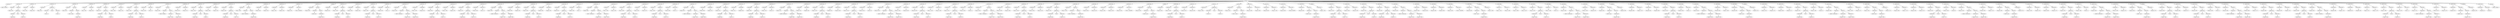 digraph {
	ordering = out;
	ExpConst58 -> "Value58: 0";
	StatExp9 -> ExpTemp282;
	ExpList30 -> ExpTemp281;
	ExpCall30 -> ExpName30;
	ExpCall30 -> ExpList30;
	ExpTemp280 -> "Temp280: T273";
	StatMove137 -> ExpTemp278;
	StatMove137 -> ExpTemp279;
	ExpTemp277 -> "Temp277: T270";
	ExpList29 -> ExpTemp276;
	ExpList29 -> ExpTemp277;
	ExpTemp276 -> "Temp276: T269";
	ExpCall29 -> ExpName29;
	ExpCall29 -> ExpList29;
	ExpName29 -> "Label30: Tree@Search";
	StatMove136 -> ExpTemp275;
	StatMove136 -> ExpCall29;
	ExpTemp282 -> "Temp282: T180";
	ExpConst57 -> "Value57: 12";
	ExpMem34 -> ExpBinary36;
	ExpConst56 -> "Value56: 20";
	StatMove134 -> ExpTemp272;
	StatMove134 -> ExpMem34;
	ExpTemp272 -> "Temp272: T269";
	ExpTemp270 -> "Temp270: T271";
	ExpTemp267 -> "Temp267: T178";
	ExpTemp266 -> "Temp266: T268";
	ExpCall28 -> ExpName28;
	ExpCall28 -> ExpList28;
	ExpName28 -> "Label29: Tree@Print";
	StatMove130 -> ExpTemp264;
	StatMove130 -> ExpCall28;
	ExpTemp264 -> "Temp264: T267";
	ExpMem33 -> ExpBinary35;
	ExpConst55 -> "Value55: 20";
	ExpBinary35 -> ExpTemp263;
	ExpBinary35 -> Plus33;
	ExpBinary35 -> ExpConst55;
	StatMove129 -> ExpTemp262;
	StatMove129 -> ExpMem33;
	ExpTemp262 -> "Temp262: T266";
	ExpTemp261 -> "Temp261: T178";
	StatMove132 -> ExpTemp268;
	StatMove132 -> ExpTemp269;
	StatMove128 -> ExpTemp260;
	StatMove128 -> ExpTemp261;
	StatMove127 -> ExpTemp258;
	StatMove127 -> ExpMem32;
	ExpTemp256 -> "Temp256: T265";
	ExpTemp255 -> "Temp255: T263";
	StatJump0 -> "Label32: epilogue";
	ExpTemp254 -> "Temp254: T262";
	ExpCall27 -> ExpName27;
	ExpCall27 -> ExpList27;
	StatMove125 -> ExpTemp253;
	StatMove125 -> ExpCall27;
	ExpTemp253 -> "Temp253: T264";
	ExpTemp252 -> "Temp252: T263";
	ExpMem31 -> ExpBinary33;
	ExpBinary33 -> ExpTemp251;
	ExpBinary33 -> Plus31;
	ExpBinary33 -> ExpConst52;
	ExpTemp251 -> "Temp251: $fp";
	ExpTemp250 -> "Temp250: T262";
	ExpConst51 -> "Value51: 8";
	ExpBinary32 -> ExpTemp247;
	ExpBinary32 -> Plus30;
	ExpBinary32 -> ExpConst51;
	ExpTemp247 -> "Temp247: $fp";
	ExpTemp246 -> "Temp246: T265";
	StatExp8 -> ExpTemp245;
	ExpList26 -> ExpTemp244;
	ExpName26 -> "Label27: print";
	StatMove120 -> ExpTemp243;
	StatMove120 -> ExpCall26;
	ExpTemp241 -> "Temp241: T260";
	ExpTemp240 -> "Temp240: T258";
	ExpList25 -> ExpTemp239;
	ExpList25 -> ExpTemp240;
	ExpCall25 -> ExpName25;
	ExpCall25 -> ExpList25;
	ExpName25 -> "Label26: Tree@Search";
	ExpList27 -> ExpTemp254;
	ExpList27 -> ExpTemp255;
	StatMove118 -> ExpTemp238;
	StatMove118 -> ExpCall25;
	ExpConst50 -> "Value50: 12";
	ExpMem29 -> ExpBinary31;
	ExpTemp234 -> "Temp234: T175";
	StatMove115 -> ExpTemp233;
	StatMove115 -> ExpTemp234;
	ExpTemp232 -> "Temp232: T176";
	StatMove114 -> ExpTemp231;
	StatMove114 -> ExpTemp232;
	ExpTemp231 -> "Temp231: T261";
	ExpList24 -> ExpTemp229;
	ExpCall24 -> ExpName24;
	ExpCall24 -> ExpList24;
	StatMove113 -> ExpTemp228;
	StatMove113 -> ExpCall24;
	ExpTemp228 -> "Temp228: T256";
	StatMove112 -> ExpTemp226;
	StatMove112 -> ExpTemp227;
	ExpTemp225 -> "Temp225: T253";
	ExpTemp224 -> "Temp224: T252";
	StatMove138 -> ExpTemp280;
	StatMove138 -> ExpCall30;
	ExpTemp223 -> "Temp223: T254";
	ExpConst48 -> "Value48: 50";
	StatMove110 -> ExpTemp222;
	StatMove110 -> ExpConst48;
	ExpTemp222 -> "Temp222: T253";
	ExpConst47 -> "Value47: 20";
	ExpTemp273 -> "Temp273: $fp";
	StatMove131 -> ExpTemp266;
	StatMove131 -> ExpTemp267;
	ExpTemp220 -> "Temp220: T252";
	ExpTemp219 -> "Temp219: T173";
	ExpTemp227 -> "Temp227: T173";
	ExpTemp218 -> "Temp218: T254";
	ExpTemp217 -> "Temp217: T174";
	StatExp6 -> ExpTemp215;
	ExpTemp215 -> "Temp215: T172";
	ExpName22 -> "Label23: print";
	StatMove106 -> ExpTemp213;
	StatMove106 -> ExpCall22;
	ExpTemp212 -> "Temp212: T171";
	ExpList21 -> ExpTemp209;
	ExpList21 -> ExpTemp210;
	ExpCall21 -> ExpName21;
	ExpCall21 -> ExpList21;
	StatMove104 -> ExpTemp208;
	StatMove104 -> ExpCall21;
	ExpTemp208 -> "Temp208: T249";
	StatMove103 -> ExpTemp207;
	StatMove103 -> ExpConst46;
	ExpTemp213 -> "Temp213: T251";
	ExpTemp207 -> "Temp207: T248";
	ExpMem27 -> ExpBinary29;
	ExpConst45 -> "Value45: 20";
	ExpTemp206 -> "Temp206: $fp";
	ExpTemp202 -> "Temp202: T172";
	ExpMem32 -> ExpBinary34;
	StatExp5 -> ExpTemp200;
	ExpTemp200 -> "Temp200: T170";
	ExpList20 -> ExpTemp199;
	ExpTemp199 -> "Temp199: T245";
	ExpCall20 -> ExpName20;
	ExpCall20 -> ExpList20;
	ExpName20 -> "Label21: print";
	StatMove99 -> ExpTemp198;
	StatMove99 -> ExpCall20;
	ExpTemp198 -> "Temp198: T246";
	ExpTemp197 -> "Temp197: T169";
	ExpList19 -> ExpTemp194;
	ExpList19 -> ExpTemp195;
	ExpTemp194 -> "Temp194: T242";
	ExpCall19 -> ExpName19;
	ExpCall19 -> ExpList19;
	ExpTemp193 -> "Temp193: T244";
	ExpConst44 -> "Value44: 12";
	StatMove96 -> ExpTemp192;
	StatMove96 -> ExpConst44;
	ExpTemp192 -> "Temp192: T243";
	ExpMem26 -> ExpBinary28;
	ExpConst43 -> "Value43: 20";
	StatExp7 -> ExpTemp230;
	ExpTemp189 -> "Temp189: T169";
	StatMove94 -> ExpTemp188;
	StatMove94 -> ExpTemp189;
	ExpTemp187 -> "Temp187: T170";
	StatMove93 -> ExpTemp186;
	StatMove93 -> ExpTemp187;
	StatMove119 -> ExpTemp241;
	StatMove119 -> ExpTemp242;
	ExpConst46 -> "Value46: 16";
	ExpTemp186 -> "Temp186: T246";
	StatExp4 -> ExpTemp185;
	ExpList18 -> ExpTemp184;
	ExpTemp184 -> "Temp184: T240";
	StatMove92 -> ExpTemp183;
	StatMove92 -> ExpCall18;
	ExpTemp237 -> "Temp237: T258";
	ExpTemp182 -> "Temp182: T167";
	ExpTemp181 -> "Temp181: T240";
	ExpTemp180 -> "Temp180: T238";
	ExpList17 -> ExpTemp179;
	ExpList17 -> ExpTemp180;
	ExpMem28 -> ExpBinary30;
	ExpTemp179 -> "Temp179: T237";
	ExpCall17 -> ExpName17;
	ExpCall17 -> ExpList17;
	StatMove89 -> ExpTemp177;
	StatMove89 -> ExpConst42;
	ExpTemp177 -> "Temp177: T238";
	ExpConst41 -> "Value41: 20";
	ExpBinary27 -> ExpTemp176;
	ExpBinary27 -> Plus25;
	ExpBinary27 -> ExpConst41;
	ExpTemp176 -> "Temp176: $fp";
	ExpTemp174 -> "Temp174: T167";
	ExpTemp173 -> "Temp173: T239";
	ExpTemp279 -> "Temp279: T179";
	ExpTemp235 -> "Temp235: T257";
	ExpTemp172 -> "Temp172: T168";
	ExpTemp243 -> "Temp243: T261";
	StatMove86 -> ExpTemp171;
	StatMove86 -> ExpTemp172;
	StatMove67 -> ExpTemp133;
	StatMove67 -> ExpConst32;
	ExpCall22 -> ExpName22;
	ExpCall22 -> ExpList22;
	ExpConst20 -> "Value20: 12";
	StatMove39 -> ExpTemp77;
	StatMove39 -> ExpMem12;
	ExpName18 -> "Label19: print";
	ExpTemp41 -> "Temp41: T193";
	ExpTemp93 -> "Temp93: T209";
	ExpBinary0 -> ExpTemp1;
	ExpBinary0 -> Plus0;
	ExpBinary0 -> ExpConst0;
	ExpTemp249 -> "Temp249: T177";
	StatMove87 -> ExpTemp173;
	StatMove87 -> ExpTemp174;
	StatMove41 -> ExpTemp80;
	StatMove41 -> ExpCall7;
	ExpTemp105 -> "Temp105: T213";
	ExpTemp71 -> "Temp71: T204";
	ExpTemp70 -> "Temp70: T202";
	ExpTemp157 -> "Temp157: $fp";
	StatMove97 -> ExpTemp193;
	StatMove97 -> ExpCall19;
	ExpTemp38 -> "Temp38: $fp";
	ExpTemp69 -> "Temp69: T201";
	ExpConst17 -> "Value17: 4";
	StatMove51 -> ExpTemp101;
	StatMove51 -> ExpMem16;
	ExpTemp129 -> "Temp129: T223";
	ExpTemp66 -> "Temp66: $fp";
	StatMove33 -> ExpTemp65;
	StatMove33 -> ExpMem10;
	ExpTemp64 -> "Temp64: T156";
	StatMove22 -> ExpTemp43;
	StatMove22 -> ExpConst11;
	ExpTemp63 -> "Temp63: T203";
	ExpConst15 -> "Value15: 8";
	ExpTemp61 -> "Temp61: T204";
	ExpBinary36 -> ExpTemp273;
	ExpBinary36 -> Plus34;
	ExpBinary36 -> ExpConst56;
	ExpTemp269 -> "Temp269: T180";
	ExpTemp0 -> "Temp0: T183";
	StatMove19 -> ExpTemp37;
	StatMove19 -> ExpMem5;
	ExpBinary10 -> ExpTemp62;
	ExpBinary10 -> Plus9;
	ExpBinary10 -> ExpConst15;
	StatMove30 -> ExpTemp59;
	StatMove30 -> ExpTemp60;
	StatMove111 -> ExpTemp223;
	StatMove111 -> ExpCall23;
	ExpList5 -> ExpTemp57;
	ExpList5 -> ExpTemp58;
	ExpTemp24 -> "Temp24: T152";
	StatMove121 -> ExpTemp246;
	StatMove121 -> ExpMem30;
	ExpCall5 -> ExpName5;
	ExpCall5 -> ExpList5;
	ExpTemp107 -> "Temp107: T216";
	ExpConst18 -> "Value18: 8";
	ExpConst26 -> "Value26: 28";
	ExpBinary12 -> ExpTemp74;
	ExpBinary12 -> Plus11;
	ExpBinary12 -> ExpConst18;
	ExpTemp135 -> "Temp135: T224";
	ExpName5 -> "Label6: Tree@Insert";
	StatMove135 -> ExpTemp274;
	StatMove135 -> ExpConst57;
	ExpTemp67 -> "Temp67: T202";
	ExpTemp233 -> "Temp233: T259";
	ExpTemp40 -> "Temp40: T154";
	ExpBinary3 -> ExpTemp14;
	ExpBinary3 -> Plus2;
	ExpBinary3 -> ExpConst4;
	ExpName21 -> "Label22: Tree@Search";
	StatMove85 -> ExpTemp168;
	StatMove85 -> ExpCall16;
	ExpTemp56 -> "Temp56: T199";
	ExpBinary31 -> ExpTemp236;
	ExpBinary31 -> Plus29;
	ExpBinary31 -> ExpConst49;
	ExpConst9 -> "Value9: 8";
	ExpTemp258 -> "Temp258: T268";
	StatMove101 -> ExpTemp203;
	StatMove101 -> ExpTemp204;
	ExpCall18 -> ExpName18;
	ExpCall18 -> ExpList18;
	ExpTemp120 -> "Temp120: T160";
	StatMove40 -> ExpTemp79;
	StatMove40 -> ExpConst20;
	ExpTemp55 -> "Temp55: T198";
	ExpTemp239 -> "Temp239: T257";
	ExpList9 -> ExpTemp105;
	ExpList9 -> ExpTemp106;
	ExpConst54 -> "Value54: 8";
	ExpBinary21 -> ExpTemp126;
	ExpBinary21 -> Plus20;
	ExpBinary21 -> ExpConst31;
	ExpMem8 -> ExpBinary9;
	ExpMem7 -> ExpBinary8;
	ExpConst16 -> "Value16: 20";
	ExpTemp274 -> "Temp274: T270";
	ExpMem6 -> ExpBinary7;
	ExpTemp260 -> "Temp260: T267";
	ExpConst12 -> "Value12: 8";
	ExpBinary8 -> ExpTemp50;
	ExpBinary8 -> Plus7;
	ExpBinary8 -> ExpConst12;
	ExpConst5 -> "Value5: 16";
	StatMove35 -> ExpTemp68;
	StatMove35 -> ExpCall6;
	ExpTemp201 -> "Temp201: T251";
	ExpBinary26 -> ExpTemp159;
	ExpBinary26 -> Plus24;
	ExpBinary26 -> ExpConst39;
	ExpTemp191 -> "Temp191: $fp";
	ExpTemp185 -> "Temp185: T168";
	ExpTemp50 -> "Temp50: $fp";
	StatMove100 -> ExpTemp201;
	StatMove100 -> ExpTemp202;
	ExpTemp60 -> "Temp60: T155";
	ExpName4 -> "Label5: Tree@Insert";
	ExpCall14 -> ExpName14;
	ExpCall14 -> ExpList14;
	ExpName7 -> "Label8: Tree@Insert";
	ExpTemp44 -> "Temp44: T195";
	StatMove11 -> ExpTemp21;
	StatMove11 -> ExpMem3;
	ExpTemp238 -> "Temp238: T259";
	ExpTemp72 -> "Temp72: T156";
	StatMove15 -> ExpTemp29;
	StatMove15 -> ExpTemp30;
	ExpBinary9 -> ExpTemp54;
	ExpBinary9 -> Plus8;
	ExpBinary9 -> ExpConst13;
	ExpList23 -> ExpTemp224;
	ExpList23 -> ExpTemp225;
	ExpBinary24 -> ExpTemp153;
	ExpBinary24 -> Plus22;
	ExpBinary24 -> ExpConst37;
	ExpTemp214 -> "Temp214: T250";
	ExpBinary7 -> ExpTemp42;
	ExpBinary7 -> Plus6;
	ExpBinary7 -> ExpConst10;
	ExpTemp188 -> "Temp188: T244";
	ExpBinary5 -> ExpTemp26;
	ExpBinary5 -> Plus4;
	ExpBinary5 -> ExpConst7;
	ExpTemp230 -> "Temp230: T174";
	StatMove25 -> ExpTemp49;
	StatMove25 -> ExpMem7;
	ExpTemp31 -> "Temp31: T192";
	ExpTemp42 -> "Temp42: $fp";
	StatMove21 -> ExpTemp41;
	StatMove21 -> ExpMem6;
	StatMove36 -> ExpTemp71;
	StatMove36 -> ExpTemp72;
	StatMove20 -> ExpTemp39;
	StatMove20 -> ExpTemp40;
	ExpMem5 -> ExpBinary6;
	ExpMem22 -> ExpBinary24;
	ExpName1 -> "Label2: Tree@Init";
	StatMove8 -> ExpTemp15;
	StatMove8 -> ExpConst5;
	ExpTemp28 -> "Temp28: T188";
	ExpBinary20 -> ExpTemp122;
	ExpBinary20 -> Plus19;
	ExpBinary20 -> ExpConst30;
	ExpMem30 -> ExpBinary32;
	ExpTemp153 -> "Temp153: $fp";
	ExpConst4 -> "Value4: 20";
	StatMove55 -> ExpTemp109;
	StatMove55 -> ExpMem17;
	ExpTemp16 -> "Temp16: T186";
	ExpTemp106 -> "Temp106: T214";
	StatMove24 -> ExpTemp47;
	StatMove24 -> ExpTemp48;
	ExpTemp183 -> "Temp183: T241";
	StatMove48 -> ExpTemp95;
	StatMove48 -> ExpTemp96;
	ExpTemp77 -> "Temp77: T205";
	ExpTemp139 -> "Temp139: T227";
	ExpTemp112 -> "Temp112: T160";
	ExpConst49 -> "Value49: 20";
	ExpTemp13 -> "Temp13: T184";
	ExpBinary14 -> ExpTemp86;
	ExpBinary14 -> Plus13;
	ExpBinary14 -> ExpConst21;
	ExpTemp79 -> "Temp79: T206";
	ExpTemp86 -> "Temp86: $fp";
	ExpTemp190 -> "Temp190: T242";
	ExpTemp73 -> "Temp73: T208";
	ExpCall26 -> ExpName26;
	ExpCall26 -> ExpList26;
	ExpTemp94 -> "Temp94: T210";
	ExpTemp259 -> "Temp259: $fp";
	ExpTemp3 -> "Temp3: T150";
	ExpBinary18 -> ExpTemp110;
	ExpBinary18 -> Plus17;
	ExpBinary18 -> ExpConst27;
	StatMove26 -> ExpTemp51;
	StatMove26 -> ExpTemp52;
	ExpTemp48 -> "Temp48: T154";
	StatMove9 -> ExpTemp16;
	StatMove9 -> ExpCall1;
	ExpCall13 -> ExpName13;
	ExpCall13 -> ExpList13;
	ExpConst42 -> "Value42: 24";
	ExpMem1 -> ExpBinary2;
	ExpConst53 -> "Value53: 12";
	StatMove108 -> ExpTemp218;
	StatMove108 -> ExpTemp219;
	ExpTemp97 -> "Temp97: T216";
	ExpTemp58 -> "Temp58: T198";
	ExpTemp34 -> "Temp34: T192";
	ExpTemp283 -> "Temp283: $rv";
	ExpConst14 -> "Value14: 24";
	ExpConst3 -> "Value3: 8";
	ExpTemp17 -> "Temp17: T184";
	ExpTemp30 -> "Temp30: T152";
	ExpMem16 -> ExpBinary17;
	ExpTemp8 -> "Temp8: T150";
	ExpTemp18 -> "Temp18: T185";
	ExpTemp109 -> "Temp109: T220";
	ExpConst28 -> "Value28: 20";
	ExpList6 -> ExpTemp69;
	ExpList6 -> ExpTemp70;
	StatMove4 -> ExpTemp7;
	StatMove4 -> ExpTemp8;
	ExpConst1 -> "Value1: 6";
	ExpList7 -> ExpTemp81;
	ExpList7 -> ExpTemp82;
	StatMove7 -> ExpTemp13;
	StatMove7 -> ExpMem2;
	ExpTemp43 -> "Temp43: T194";
	ExpTemp7 -> "Temp7: T183";
	ExpMem0 -> ExpBinary0;
	ExpTemp36 -> "Temp36: T153";
	StatMove31 -> ExpTemp61;
	StatMove31 -> ExpMem9;
	ExpTemp145 -> "Temp145: T163";
	ExpTemp32 -> "Temp32: T153";
	ExpConst10 -> "Value10: 20";
	ExpBinary1 -> ExpConst1;
	ExpBinary1 -> Times0;
	ExpBinary1 -> ExpConst2;
	ExpCall3 -> ExpName3;
	ExpCall3 -> ExpList3;
	ExpCall6 -> ExpName6;
	ExpCall6 -> ExpList6;
	ExpMem10 -> ExpBinary11;
	ExpTemp149 -> "Temp149: T230";
	ExpTemp10 -> "Temp10: $fp";
	ExpTemp2 -> "Temp2: T182";
	StatExp0 -> ExpTemp36;
	StatMove50 -> ExpTemp99;
	StatMove50 -> ExpTemp100;
	ExpBinary13 -> ExpTemp78;
	ExpBinary13 -> Plus12;
	ExpBinary13 -> ExpConst19;
	ExpTemp229 -> "Temp229: T255";
	ExpTemp211 -> "Temp211: T250";
	ExpTemp203 -> "Temp203: T249";
	ExpTemp178 -> "Temp178: T239";
	StatMove2 -> ExpTemp4;
	StatMove2 -> ExpBinary1;
	ExpName8 -> "Label9: Tree@Insert";
	StatLabel0 -> "Label0: TV@Start";
	ExpBinary30 -> ExpTemp221;
	ExpBinary30 -> Plus28;
	ExpBinary30 -> ExpConst47;
	ExpTemp74 -> "Temp74: $fp";
	StatMove45 -> ExpTemp89;
	StatMove45 -> ExpMem14;
	ExpConst24 -> "Value24: 8";
	ExpTemp19 -> "Temp19: T187";
	ExpTemp204 -> "Temp204: T171";
	ExpConst0 -> "Value0: 20";
	ExpTemp265 -> "Temp265: T266";
	StatMove123 -> ExpTemp250;
	StatMove123 -> ExpMem31;
	ExpName19 -> "Label20: Tree@Search";
	ExpTemp80 -> "Temp80: T207";
	StatMove54 -> ExpTemp107;
	StatMove54 -> ExpTemp108;
	ExpConst11 -> "Value11: 8";
	StatList0 -> StatLabel0;
	StatList0 -> StatMove0;
	StatList0 -> StatMove1;
	StatList0 -> StatMove2;
	StatList0 -> StatMove3;
	StatList0 -> StatMove4;
	StatList0 -> StatMove5;
	StatList0 -> StatMove6;
	StatList0 -> StatMove7;
	StatList0 -> StatMove8;
	StatList0 -> StatMove9;
	StatList0 -> StatMove10;
	StatList0 -> StatMove11;
	StatList0 -> StatMove12;
	StatList0 -> StatMove13;
	StatList0 -> StatMove14;
	StatList0 -> StatMove15;
	StatList0 -> StatMove16;
	StatList0 -> StatMove17;
	StatList0 -> StatMove18;
	StatList0 -> StatExp0;
	StatList0 -> StatMove19;
	StatList0 -> StatMove20;
	StatList0 -> StatMove21;
	StatList0 -> StatMove22;
	StatList0 -> StatMove23;
	StatList0 -> StatMove24;
	StatList0 -> StatMove25;
	StatList0 -> StatMove26;
	StatList0 -> StatMove27;
	StatList0 -> StatMove28;
	StatList0 -> StatMove29;
	StatList0 -> StatMove30;
	StatList0 -> StatMove31;
	StatList0 -> StatMove32;
	StatList0 -> StatMove33;
	StatList0 -> StatMove34;
	StatList0 -> StatMove35;
	StatList0 -> StatMove36;
	StatList0 -> StatMove37;
	StatList0 -> StatMove38;
	StatList0 -> StatMove39;
	StatList0 -> StatMove40;
	StatList0 -> StatMove41;
	StatList0 -> StatMove42;
	StatList0 -> StatMove43;
	StatList0 -> StatMove44;
	StatList0 -> StatMove45;
	StatList0 -> StatMove46;
	StatList0 -> StatMove47;
	StatList0 -> StatMove48;
	StatList0 -> StatMove49;
	StatList0 -> StatMove50;
	StatList0 -> StatMove51;
	StatList0 -> StatMove52;
	StatList0 -> StatMove53;
	StatList0 -> StatMove54;
	StatList0 -> StatMove55;
	StatList0 -> StatMove56;
	StatList0 -> StatMove57;
	StatList0 -> StatMove58;
	StatList0 -> StatMove59;
	StatList0 -> StatMove60;
	StatList0 -> StatMove61;
	StatList0 -> StatMove62;
	StatList0 -> StatMove63;
	StatList0 -> StatMove64;
	StatList0 -> StatMove65;
	StatList0 -> StatMove66;
	StatList0 -> StatMove67;
	StatList0 -> StatMove68;
	StatList0 -> StatExp1;
	StatList0 -> StatMove69;
	StatList0 -> StatMove70;
	StatList0 -> StatMove71;
	StatList0 -> StatMove72;
	StatList0 -> StatMove73;
	StatList0 -> StatMove74;
	StatList0 -> StatMove75;
	StatList0 -> StatMove76;
	StatList0 -> StatExp2;
	StatList0 -> StatMove77;
	StatList0 -> StatMove78;
	StatList0 -> StatMove79;
	StatList0 -> StatMove80;
	StatList0 -> StatMove81;
	StatList0 -> StatMove82;
	StatList0 -> StatMove83;
	StatList0 -> StatMove84;
	StatList0 -> StatMove85;
	StatList0 -> StatExp3;
	StatList0 -> StatMove86;
	StatList0 -> StatMove87;
	StatList0 -> StatMove88;
	StatList0 -> StatMove89;
	StatList0 -> StatMove90;
	StatList0 -> StatMove91;
	StatList0 -> StatMove92;
	StatList0 -> StatExp4;
	StatList0 -> StatMove93;
	StatList0 -> StatMove94;
	StatList0 -> StatMove95;
	StatList0 -> StatMove96;
	StatList0 -> StatMove97;
	StatList0 -> StatMove98;
	StatList0 -> StatMove99;
	StatList0 -> StatExp5;
	StatList0 -> StatMove100;
	StatList0 -> StatMove101;
	StatList0 -> StatMove102;
	StatList0 -> StatMove103;
	StatList0 -> StatMove104;
	StatList0 -> StatMove105;
	StatList0 -> StatMove106;
	StatList0 -> StatExp6;
	StatList0 -> StatMove107;
	StatList0 -> StatMove108;
	StatList0 -> StatMove109;
	StatList0 -> StatMove110;
	StatList0 -> StatMove111;
	StatList0 -> StatMove112;
	StatList0 -> StatMove113;
	StatList0 -> StatExp7;
	StatList0 -> StatMove114;
	StatList0 -> StatMove115;
	StatList0 -> StatMove116;
	StatList0 -> StatMove117;
	StatList0 -> StatMove118;
	StatList0 -> StatMove119;
	StatList0 -> StatMove120;
	StatList0 -> StatExp8;
	StatList0 -> StatMove121;
	StatList0 -> StatMove122;
	StatList0 -> StatMove123;
	StatList0 -> StatMove124;
	StatList0 -> StatMove125;
	StatList0 -> StatMove126;
	StatList0 -> StatMove127;
	StatList0 -> StatMove128;
	StatList0 -> StatMove129;
	StatList0 -> StatMove130;
	StatList0 -> StatMove131;
	StatList0 -> StatMove132;
	StatList0 -> StatMove133;
	StatList0 -> StatMove134;
	StatList0 -> StatMove135;
	StatList0 -> StatMove136;
	StatList0 -> StatMove137;
	StatList0 -> StatMove138;
	StatList0 -> StatExp9;
	StatList0 -> StatMove139;
	StatList0 -> StatJump0;
	ExpBinary23 -> ExpConst34;
	ExpBinary23 -> Times1;
	ExpBinary23 -> ExpConst35;
	StatMove23 -> ExpTemp44;
	StatMove23 -> ExpCall4;
	ExpTemp275 -> "Temp275: T271";
	ExpTemp35 -> "Temp35: T191";
	ExpName13 -> "Label14: malloc";
	ExpTemp221 -> "Temp221: $fp";
	ExpTemp165 -> "Temp165: T236";
	ExpList22 -> ExpTemp214;
	ExpTemp12 -> "Temp12: T151";
	ExpTemp33 -> "Temp33: T191";
	ExpTemp100 -> "Temp100: T159";
	ExpBinary22 -> ExpTemp138;
	ExpBinary22 -> Plus21;
	ExpBinary22 -> ExpConst33;
	ExpMem2 -> ExpBinary3;
	ExpTemp4 -> "Temp4: T181";
	ExpCall0 -> ExpName0;
	ExpCall0 -> ExpList0;
	ExpCall7 -> ExpName7;
	ExpCall7 -> ExpList7;
	ExpMem11 -> ExpBinary12;
	StatMove14 -> ExpTemp27;
	StatMove14 -> ExpCall2;
	StatMove0 -> ExpTemp0;
	StatMove0 -> ExpMem0;
	ExpConst19 -> "Value19: 20";
	ExpTemp168 -> "Temp168: T236";
	ExpTemp6 -> "Temp6: T181";
	ExpTemp75 -> "Temp75: T207";
	ExpTemp226 -> "Temp226: T255";
	ExpList8 -> ExpTemp93;
	ExpList8 -> ExpTemp94;
	ExpTemp14 -> "Temp14: $fp";
	ExpTemp76 -> "Temp76: T157";
	ExpTemp99 -> "Temp99: T215";
	StatMove12 -> ExpTemp23;
	StatMove12 -> ExpTemp24;
	ExpTemp15 -> "Temp15: T185";
	StatMove62 -> ExpTemp123;
	StatMove62 -> ExpTemp124;
	ExpTemp11 -> "Temp11: T186";
	ExpTemp195 -> "Temp195: T243";
	ExpConst2 -> "Value2: 4";
	ExpCall2 -> ExpName2;
	ExpCall2 -> ExpList2;
	ExpBinary2 -> ExpTemp10;
	ExpBinary2 -> Plus1;
	ExpBinary2 -> ExpConst3;
	StatMove3 -> ExpTemp5;
	StatMove3 -> ExpCall0;
	ExpTemp248 -> "Temp248: T264";
	ExpTemp62 -> "Temp62: $fp";
	ExpList0 -> ExpTemp6;
	ExpMem19 -> ExpBinary20;
	StatMove109 -> ExpTemp220;
	StatMove109 -> ExpMem28;
	StatMove65 -> ExpTemp129;
	StatMove65 -> ExpTemp130;
	StatMove76 -> ExpTemp149;
	StatMove76 -> ExpCall14;
	ExpTemp21 -> "Temp21: T190";
	ExpConst7 -> "Value7: 20";
	StatMove90 -> ExpTemp178;
	StatMove90 -> ExpCall17;
	ExpMem4 -> ExpBinary5;
	StatMove71 -> ExpTemp141;
	StatMove71 -> ExpBinary23;
	ExpConst8 -> "Value8: 100000000";
	ExpTemp196 -> "Temp196: T245";
	StatExp3 -> ExpTemp170;
	ExpTemp81 -> "Temp81: T205";
	ExpTemp20 -> "Temp20: T151";
	ExpTemp25 -> "Temp25: T188";
	StatMove13 -> ExpTemp25;
	StatMove13 -> ExpMem4;
	ExpTemp26 -> "Temp26: $fp";
	StatMove37 -> ExpTemp73;
	StatMove37 -> ExpMem11;
	ExpTemp121 -> "Temp121: T223";
	StatMove18 -> ExpTemp34;
	StatMove18 -> ExpCall3;
	ExpList16 -> ExpTemp169;
	StatMove27 -> ExpTemp53;
	StatMove27 -> ExpMem8;
	ExpBinary28 -> ExpTemp191;
	ExpBinary28 -> Plus26;
	ExpBinary28 -> ExpConst43;
	StatMove5 -> ExpTemp9;
	StatMove5 -> ExpMem1;
	StatMove117 -> ExpTemp237;
	StatMove117 -> ExpConst50;
	ExpTemp125 -> "Temp125: T221";
	ExpTemp47 -> "Temp47: T196";
	ExpList4 -> ExpTemp45;
	ExpList4 -> ExpTemp46;
	ExpTemp27 -> "Temp27: T189";
	ExpTemp89 -> "Temp89: T209";
	ExpTemp268 -> "Temp268: T273";
	ExpList28 -> ExpTemp265;
	ExpTemp257 -> "Temp257: T177";
	ExpName2 -> "Label3: Tree@Print";
	ExpList2 -> ExpTemp28;
	StatMove83 -> ExpTemp165;
	StatMove83 -> ExpTemp166;
	ExpTemp29 -> "Temp29: T190";
	StatMove88 -> ExpTemp175;
	StatMove88 -> ExpMem25;
	ExpMem12 -> ExpBinary13;
	ExpTemp49 -> "Temp49: T200";
	ExpTemp22 -> "Temp22: $fp";
	ExpConst21 -> "Value21: 8";
	StatMove17 -> ExpTemp33;
	StatMove17 -> ExpConst8;
	ExpTemp78 -> "Temp78: $fp";
	StatMove28 -> ExpTemp55;
	StatMove28 -> ExpConst14;
	ExpName12 -> "Label13: print";
	ExpConst33 -> "Value33: 12";
	ExpTemp65 -> "Temp65: T201";
	ExpCall12 -> ExpName12;
	ExpCall12 -> ExpList12;
	StatMove29 -> ExpTemp56;
	StatMove29 -> ExpCall5;
	ExpName14 -> "Label15: print";
	ExpTemp164 -> "Temp164: T165";
	ExpTemp9 -> "Temp9: T187";
	ExpBinary11 -> ExpTemp66;
	ExpBinary11 -> Plus10;
	ExpBinary11 -> ExpConst16;
	ExpList1 -> ExpTemp17;
	ExpList1 -> ExpTemp18;
	ExpBinary4 -> ExpTemp22;
	ExpBinary4 -> Plus3;
	ExpBinary4 -> ExpConst6;
	ExpTemp1 -> "Temp1: $fp";
	ExpTemp68 -> "Temp68: T203";
	ExpList3 -> ExpTemp35;
	ExpTemp82 -> "Temp82: T206";
	ExpTemp83 -> "Temp83: T208";
	ExpName24 -> "Label25: print";
	ExpCall23 -> ExpName23;
	ExpCall23 -> ExpList23;
	ExpTemp216 -> "Temp216: T256";
	StatMove42 -> ExpTemp83;
	StatMove42 -> ExpTemp84;
	ExpTemp236 -> "Temp236: $fp";
	ExpTemp84 -> "Temp84: T157";
	ExpTemp85 -> "Temp85: T212";
	ExpTemp271 -> "Temp271: T179";
	StatExp1 -> ExpTemp136;
	ExpTemp146 -> "Temp146: T230";
	StatMove43 -> ExpTemp85;
	StatMove43 -> ExpMem13;
	ExpName3 -> "Label4: print";
	ExpMem13 -> ExpBinary14;
	ExpTemp37 -> "Temp37: T196";
	ExpTemp52 -> "Temp52: T155";
	StatMove44 -> ExpTemp87;
	StatMove44 -> ExpTemp88;
	ExpTemp278 -> "Temp278: T272";
	ExpList12 -> ExpTemp135;
	StatMove73 -> ExpTemp144;
	StatMove73 -> ExpTemp145;
	ExpTemp88 -> "Temp88: T158";
	ExpCall9 -> ExpName9;
	ExpCall9 -> ExpList9;
	ExpTemp103 -> "Temp103: T214";
	ExpTemp90 -> "Temp90: $fp";
	ExpBinary15 -> ExpTemp90;
	ExpBinary15 -> Plus14;
	ExpBinary15 -> ExpConst22;
	StatMove66 -> ExpTemp131;
	StatMove66 -> ExpTemp132;
	ExpTemp91 -> "Temp91: T210";
	StatMove107 -> ExpTemp216;
	StatMove107 -> ExpTemp217;
	ExpTemp154 -> "Temp154: T233";
	ExpTemp104 -> "Temp104: T215";
	StatMove46 -> ExpTemp91;
	StatMove46 -> ExpConst23;
	ExpConst23 -> "Value23: 20";
	ExpTemp209 -> "Temp209: T247";
	ExpMem21 -> ExpBinary22;
	StatMove47 -> ExpTemp92;
	StatMove47 -> ExpCall8;
	ExpConst6 -> "Value6: 8";
	ExpTemp54 -> "Temp54: $fp";
	ExpCall8 -> ExpName8;
	ExpCall8 -> ExpList8;
	StatMove38 -> ExpTemp75;
	StatMove38 -> ExpTemp76;
	ExpTemp39 -> "Temp39: T195";
	ExpTemp51 -> "Temp51: T199";
	ExpTemp95 -> "Temp95: T212";
	ExpCall4 -> ExpName4;
	ExpCall4 -> ExpList4;
	StatMove49 -> ExpTemp97;
	StatMove49 -> ExpMem15;
	ExpTemp98 -> "Temp98: $fp";
	ExpTemp53 -> "Temp53: T197";
	ExpBinary16 -> ExpTemp98;
	ExpBinary16 -> Plus15;
	ExpBinary16 -> ExpConst24;
	ExpMem15 -> ExpBinary16;
	ExpTemp281 -> "Temp281: T272";
	ExpTemp101 -> "Temp101: T213";
	ExpConst25 -> "Value25: 20";
	ExpList14 -> ExpTemp150;
	ExpTemp161 -> "Temp161: T231";
	StatMove52 -> ExpTemp103;
	StatMove52 -> ExpConst26;
	ExpTemp59 -> "Temp59: T200";
	StatMove53 -> ExpTemp104;
	StatMove53 -> ExpCall9;
	StatMove10 -> ExpTemp19;
	StatMove10 -> ExpTemp20;
	ExpName9 -> "Label10: Tree@Insert";
	ExpTemp110 -> "Temp110: $fp";
	ExpTemp108 -> "Temp108: T159";
	ExpConst27 -> "Value27: 8";
	StatMove126 -> ExpTemp256;
	StatMove126 -> ExpTemp257;
	ExpCall1 -> ExpName1;
	ExpCall1 -> ExpList1;
	ExpMem17 -> ExpBinary18;
	ExpTemp111 -> "Temp111: T219";
	ExpTemp92 -> "Temp92: T211";
	ExpTemp148 -> "Temp148: T229";
	StatMove56 -> ExpTemp111;
	StatMove56 -> ExpTemp112;
	StatMove124 -> ExpTemp252;
	StatMove124 -> ExpConst53;
	ExpName0 -> "Label1: malloc";
	ExpName16 -> "Label17: print";
	ExpTemp113 -> "Temp113: T217";
	StatMove57 -> ExpTemp113;
	StatMove57 -> ExpMem18;
	ExpTemp45 -> "Temp45: T193";
	ExpTemp114 -> "Temp114: $fp";
	ExpBinary19 -> ExpTemp114;
	ExpBinary19 -> Plus18;
	ExpBinary19 -> ExpConst28;
	ExpMem18 -> ExpBinary19;
	ExpTemp115 -> "Temp115: T218";
	ExpConst29 -> "Value29: 14";
	ExpTemp87 -> "Temp87: T211";
	ExpTemp116 -> "Temp116: T219";
	ExpTemp156 -> "Temp156: T231";
	ExpTemp244 -> "Temp244: T260";
	StatMove59 -> ExpTemp116;
	StatMove59 -> ExpCall10;
	ExpBinary6 -> ExpTemp38;
	ExpBinary6 -> Plus5;
	ExpBinary6 -> ExpConst9;
	ExpName10 -> "Label11: Tree@Insert";
	ExpTemp96 -> "Temp96: T158";
	ExpCall10 -> ExpName10;
	ExpCall10 -> ExpList10;
	ExpTemp245 -> "Temp245: T176";
	ExpMem3 -> ExpBinary4;
	ExpTemp117 -> "Temp117: T217";
	ExpList10 -> ExpTemp117;
	ExpList10 -> ExpTemp118;
	ExpTemp118 -> "Temp118: T218";
	StatMove98 -> ExpTemp196;
	StatMove98 -> ExpTemp197;
	ExpTemp159 -> "Temp159: $fp";
	ExpTemp119 -> "Temp119: T220";
	ExpConst40 -> "Value40: 100000000";
	StatMove60 -> ExpTemp119;
	StatMove60 -> ExpTemp120;
	StatMove61 -> ExpTemp121;
	StatMove61 -> ExpMem19;
	ExpTemp122 -> "Temp122: $fp";
	ExpConst30 -> "Value30: 8";
	ExpTemp210 -> "Temp210: T248";
	StatMove1 -> ExpTemp2;
	StatMove1 -> ExpTemp3;
	ExpBinary17 -> ExpTemp102;
	ExpBinary17 -> Plus16;
	ExpBinary17 -> ExpConst25;
	ExpTemp123 -> "Temp123: T222";
	StatMove116 -> ExpTemp235;
	StatMove116 -> ExpMem29;
	ExpTemp124 -> "Temp124: T161";
	ExpTemp46 -> "Temp46: T194";
	ExpName11 -> "Label12: Tree@Print";
	StatMove133 -> ExpTemp270;
	StatMove133 -> ExpTemp271;
	StatMove63 -> ExpTemp125;
	StatMove63 -> ExpMem20;
	StatMove6 -> ExpTemp11;
	StatMove6 -> ExpTemp12;
	ExpTemp131 -> "Temp131: T225";
	ExpName17 -> "Label18: Tree@Search";
	ExpTemp126 -> "Temp126: $fp";
	ExpTemp144 -> "Temp144: T228";
	StatMove16 -> ExpTemp31;
	StatMove16 -> ExpTemp32;
	ExpTemp151 -> "Temp151: T164";
	ExpConst31 -> "Value31: 20";
	ExpTemp23 -> "Temp23: T189";
	ExpTemp127 -> "Temp127: T222";
	StatMove64 -> ExpTemp127;
	StatMove64 -> ExpCall11;
	ExpCall11 -> ExpName11;
	ExpCall11 -> ExpList11;
	ExpTemp167 -> "Temp167: T235";
	ExpTemp128 -> "Temp128: T221";
	ExpList11 -> ExpTemp128;
	ExpBinary29 -> ExpTemp206;
	ExpBinary29 -> Plus27;
	ExpBinary29 -> ExpConst45;
	ExpTemp130 -> "Temp130: T161";
	ExpTemp175 -> "Temp175: T237";
	ExpTemp132 -> "Temp132: T162";
	StatMove72 -> ExpTemp142;
	StatMove72 -> ExpCall13;
	StatMove95 -> ExpTemp190;
	StatMove95 -> ExpMem26;
	ExpConst32 -> "Value32: 100000000";
	ExpBinary34 -> ExpTemp259;
	ExpBinary34 -> Plus32;
	ExpBinary34 -> ExpConst54;
	ExpTemp142 -> "Temp142: T227";
	ExpConst52 -> "Value52: 20";
	ExpTemp134 -> "Temp134: T225";
	StatMove91 -> ExpTemp181;
	StatMove91 -> ExpTemp182;
	StatMove84 -> ExpTemp167;
	StatMove84 -> ExpConst40;
	ExpMem24 -> ExpBinary26;
	ExpTemp5 -> "Temp5: T182";
	ExpTemp133 -> "Temp133: T224";
	StatMove68 -> ExpTemp134;
	StatMove68 -> ExpCall12;
	ExpTemp136 -> "Temp136: T162";
	ExpTemp137 -> "Temp137: T228";
	StatMove69 -> ExpTemp137;
	StatMove69 -> ExpMem21;
	StatMove32 -> ExpTemp63;
	StatMove32 -> ExpTemp64;
	ExpTemp102 -> "Temp102: $fp";
	StatMove58 -> ExpTemp115;
	StatMove58 -> ExpConst29;
	ExpTemp138 -> "Temp138: $fp";
	ExpName27 -> "Label28: Tree@Delete";
	StatMove105 -> ExpTemp211;
	StatMove105 -> ExpTemp212;
	StatMove70 -> ExpTemp139;
	StatMove70 -> ExpTemp140;
	ExpTemp140 -> "Temp140: T163";
	StatMove139 -> ExpTemp283;
	StatMove139 -> ExpConst58;
	ExpTemp160 -> "Temp160: T233";
	StatMove122 -> ExpTemp248;
	StatMove122 -> ExpTemp249;
	ExpMem14 -> ExpBinary15;
	ExpTemp141 -> "Temp141: T226";
	ExpName30 -> "Label31: print";
	ExpConst34 -> "Value34: 0";
	ExpConst35 -> "Value35: 4";
	ExpTemp143 -> "Temp143: T226";
	ExpList13 -> ExpTemp143;
	ExpTemp57 -> "Temp57: T197";
	StatMove74 -> ExpTemp146;
	StatMove74 -> ExpTemp147;
	ExpTemp147 -> "Temp147: T164";
	StatMove75 -> ExpTemp148;
	StatMove75 -> ExpConst36;
	ExpConst36 -> "Value36: 50000000";
	ExpTemp242 -> "Temp242: T175";
	ExpTemp150 -> "Temp150: T229";
	ExpTemp205 -> "Temp205: T247";
	ExpMem25 -> ExpBinary27;
	StatExp2 -> ExpTemp151;
	ExpTemp152 -> "Temp152: T234";
	StatMove77 -> ExpTemp152;
	StatMove77 -> ExpMem22;
	ExpConst22 -> "Value22: 20";
	ExpConst37 -> "Value37: 16";
	StatMove78 -> ExpTemp154;
	StatMove78 -> ExpTemp155;
	ExpMem20 -> ExpBinary21;
	ExpTemp155 -> "Temp155: T165";
	ExpName6 -> "Label7: Tree@Insert";
	StatMove79 -> ExpTemp156;
	StatMove79 -> ExpMem23;
	ExpName23 -> "Label24: Tree@Search";
	ExpConst38 -> "Value38: 20";
	ExpTemp263 -> "Temp263: $fp";
	ExpBinary25 -> ExpTemp157;
	ExpBinary25 -> Plus23;
	ExpBinary25 -> ExpConst38;
	ExpMem9 -> ExpBinary10;
	ExpMem23 -> ExpBinary25;
	ExpTemp158 -> "Temp158: T232";
	StatMove80 -> ExpTemp158;
	StatMove80 -> ExpMem24;
	ExpConst39 -> "Value39: 12";
	StatMove81 -> ExpTemp160;
	StatMove81 -> ExpCall15;
	ExpConst13 -> "Value13: 20";
	ExpName15 -> "Label16: Tree@accept";
	StatMove34 -> ExpTemp67;
	StatMove34 -> ExpConst17;
	ExpCall15 -> ExpName15;
	ExpCall15 -> ExpList15;
	ExpList15 -> ExpTemp161;
	ExpList15 -> ExpTemp162;
	ExpTemp162 -> "Temp162: T232";
	StatMove82 -> ExpTemp163;
	StatMove82 -> ExpTemp164;
	ExpTemp163 -> "Temp163: T234";
	ExpTemp166 -> "Temp166: T166";
	ExpCall16 -> ExpName16;
	ExpCall16 -> ExpList16;
	ExpTemp169 -> "Temp169: T235";
	ExpTemp170 -> "Temp170: T166";
	StatMove102 -> ExpTemp205;
	StatMove102 -> ExpMem27;
	ExpTemp171 -> "Temp171: T241";
}

